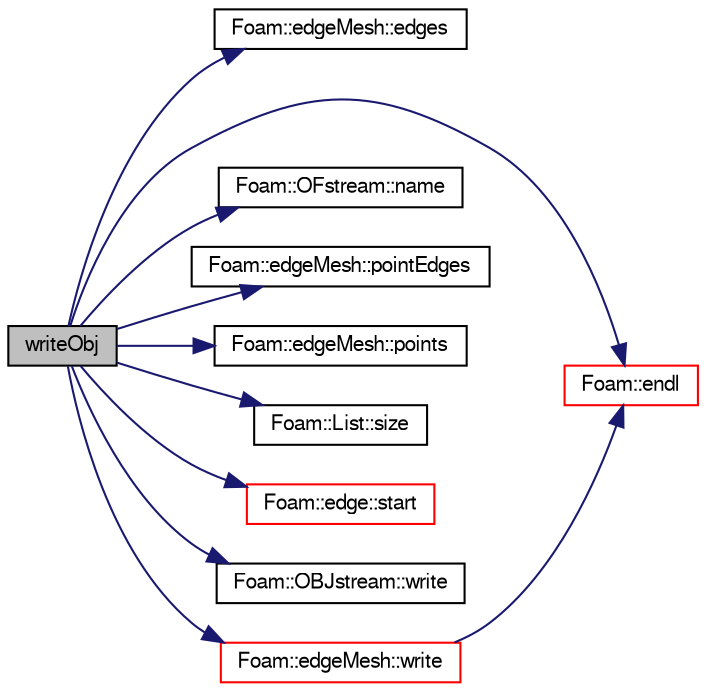 digraph "writeObj"
{
  bgcolor="transparent";
  edge [fontname="FreeSans",fontsize="10",labelfontname="FreeSans",labelfontsize="10"];
  node [fontname="FreeSans",fontsize="10",shape=record];
  rankdir="LR";
  Node1113 [label="writeObj",height=0.2,width=0.4,color="black", fillcolor="grey75", style="filled", fontcolor="black"];
  Node1113 -> Node1114 [color="midnightblue",fontsize="10",style="solid",fontname="FreeSans"];
  Node1114 [label="Foam::edgeMesh::edges",height=0.2,width=0.4,color="black",URL="$a21754.html#a21d764179912ddda5c6f95193c289846",tooltip="Return edges. "];
  Node1113 -> Node1115 [color="midnightblue",fontsize="10",style="solid",fontname="FreeSans"];
  Node1115 [label="Foam::endl",height=0.2,width=0.4,color="red",URL="$a21124.html#a2db8fe02a0d3909e9351bb4275b23ce4",tooltip="Add newline and flush stream. "];
  Node1113 -> Node1117 [color="midnightblue",fontsize="10",style="solid",fontname="FreeSans"];
  Node1117 [label="Foam::OFstream::name",height=0.2,width=0.4,color="black",URL="$a26190.html#aba53f1f9c8fadfa65f4099af10df348c",tooltip="Return the name of the stream. "];
  Node1113 -> Node1118 [color="midnightblue",fontsize="10",style="solid",fontname="FreeSans"];
  Node1118 [label="Foam::edgeMesh::pointEdges",height=0.2,width=0.4,color="black",URL="$a21754.html#a219060536b044c749e6178283665d632",tooltip="Return edges. "];
  Node1113 -> Node1119 [color="midnightblue",fontsize="10",style="solid",fontname="FreeSans"];
  Node1119 [label="Foam::edgeMesh::points",height=0.2,width=0.4,color="black",URL="$a21754.html#ac44123fc1265297c41a43c3b62fdb4c2",tooltip="Return points. "];
  Node1113 -> Node1120 [color="midnightblue",fontsize="10",style="solid",fontname="FreeSans"];
  Node1120 [label="Foam::List::size",height=0.2,width=0.4,color="black",URL="$a25694.html#a8a5f6fa29bd4b500caf186f60245b384",tooltip="Override size to be inconsistent with allocated storage. "];
  Node1113 -> Node1121 [color="midnightblue",fontsize="10",style="solid",fontname="FreeSans"];
  Node1121 [label="Foam::edge::start",height=0.2,width=0.4,color="red",URL="$a27210.html#afe56bdd2031bbf8321e35e2330c0b990",tooltip="Return start vertex label. "];
  Node1113 -> Node1123 [color="midnightblue",fontsize="10",style="solid",fontname="FreeSans"];
  Node1123 [label="Foam::OBJstream::write",height=0.2,width=0.4,color="black",URL="$a29606.html#ab2f5598b4b95c3e980071b92457e8d90",tooltip="Write character. "];
  Node1113 -> Node1124 [color="midnightblue",fontsize="10",style="solid",fontname="FreeSans"];
  Node1124 [label="Foam::edgeMesh::write",height=0.2,width=0.4,color="red",URL="$a21754.html#ac93279b51e2eb12dc1a54daf46bbca98",tooltip="Write to file. "];
  Node1124 -> Node1115 [color="midnightblue",fontsize="10",style="solid",fontname="FreeSans"];
}
